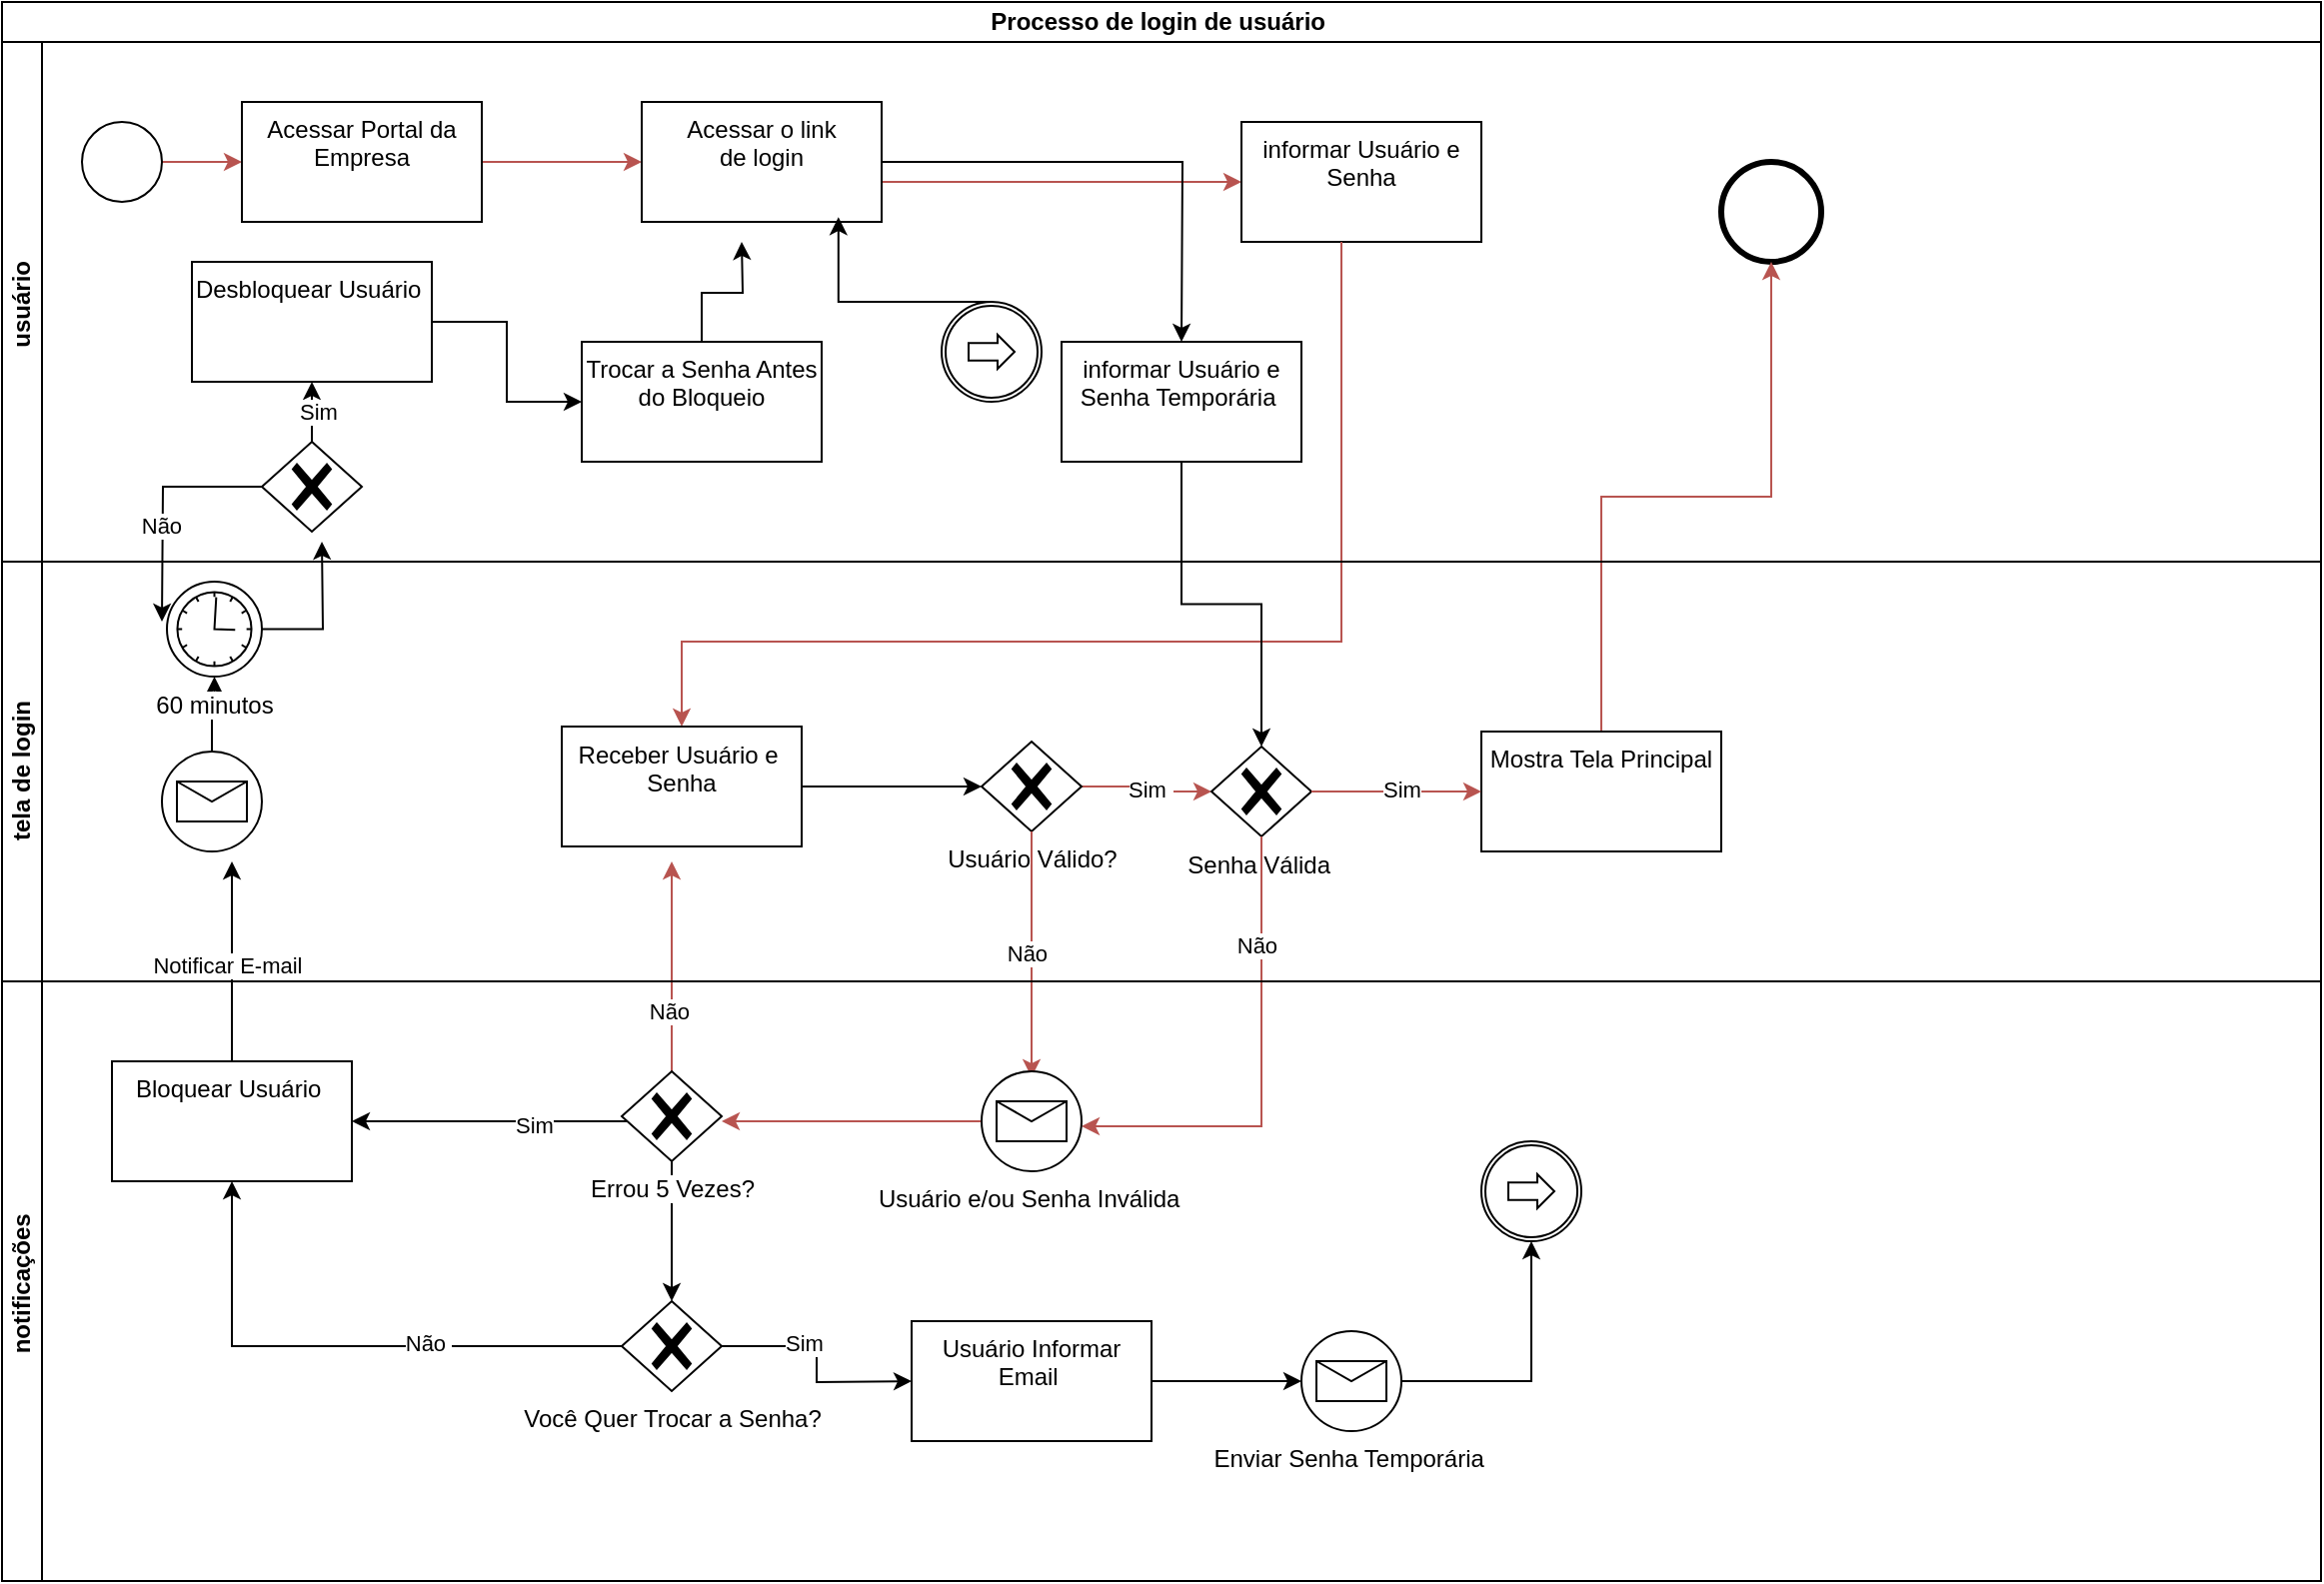 <mxfile version="24.7.16">
  <diagram name="Página-1" id="iztAj0njowZ3JJKUc7U6">
    <mxGraphModel dx="1050" dy="522" grid="1" gridSize="10" guides="1" tooltips="1" connect="1" arrows="1" fold="1" page="1" pageScale="1" pageWidth="827" pageHeight="1169" math="0" shadow="0">
      <root>
        <mxCell id="0" />
        <mxCell id="1" parent="0" />
        <mxCell id="K2zvp9Cle3BON6LFUC2D-2" value="Processo de login de usuário&amp;nbsp;" style="swimlane;html=1;childLayout=stackLayout;resizeParent=1;resizeParentMax=0;horizontal=1;startSize=20;horizontalStack=0;whiteSpace=wrap;" vertex="1" parent="1">
          <mxGeometry x="10" y="60" width="1160" height="790" as="geometry" />
        </mxCell>
        <mxCell id="K2zvp9Cle3BON6LFUC2D-3" value="usuário&amp;nbsp;" style="swimlane;html=1;startSize=20;horizontal=0;" vertex="1" parent="K2zvp9Cle3BON6LFUC2D-2">
          <mxGeometry y="20" width="1160" height="260" as="geometry" />
        </mxCell>
        <mxCell id="K2zvp9Cle3BON6LFUC2D-12" value="" style="edgeStyle=orthogonalEdgeStyle;rounded=0;orthogonalLoop=1;jettySize=auto;html=1;fillColor=#f8cecc;strokeColor=#b85450;" edge="1" parent="K2zvp9Cle3BON6LFUC2D-3" source="K2zvp9Cle3BON6LFUC2D-8" target="K2zvp9Cle3BON6LFUC2D-11">
          <mxGeometry relative="1" as="geometry" />
        </mxCell>
        <mxCell id="K2zvp9Cle3BON6LFUC2D-8" value="" style="points=[[0.145,0.145,0],[0.5,0,0],[0.855,0.145,0],[1,0.5,0],[0.855,0.855,0],[0.5,1,0],[0.145,0.855,0],[0,0.5,0]];shape=mxgraph.bpmn.event;html=1;verticalLabelPosition=bottom;labelBackgroundColor=#ffffff;verticalAlign=top;align=center;perimeter=ellipsePerimeter;outlineConnect=0;aspect=fixed;outline=standard;symbol=general;" vertex="1" parent="K2zvp9Cle3BON6LFUC2D-3">
          <mxGeometry x="40" y="40" width="40" height="40" as="geometry" />
        </mxCell>
        <mxCell id="K2zvp9Cle3BON6LFUC2D-14" value="" style="edgeStyle=orthogonalEdgeStyle;rounded=0;orthogonalLoop=1;jettySize=auto;html=1;fillColor=#f8cecc;strokeColor=#b85450;" edge="1" parent="K2zvp9Cle3BON6LFUC2D-3" source="K2zvp9Cle3BON6LFUC2D-11" target="K2zvp9Cle3BON6LFUC2D-13">
          <mxGeometry relative="1" as="geometry" />
        </mxCell>
        <mxCell id="K2zvp9Cle3BON6LFUC2D-11" value="Acessar Portal da Empresa" style="whiteSpace=wrap;html=1;verticalAlign=top;labelBackgroundColor=#ffffff;" vertex="1" parent="K2zvp9Cle3BON6LFUC2D-3">
          <mxGeometry x="120" y="30" width="120" height="60" as="geometry" />
        </mxCell>
        <mxCell id="K2zvp9Cle3BON6LFUC2D-17" style="edgeStyle=orthogonalEdgeStyle;rounded=0;orthogonalLoop=1;jettySize=auto;html=1;entryX=0;entryY=0.5;entryDx=0;entryDy=0;fillColor=#f8cecc;strokeColor=#b85450;" edge="1" parent="K2zvp9Cle3BON6LFUC2D-3" source="K2zvp9Cle3BON6LFUC2D-13" target="K2zvp9Cle3BON6LFUC2D-15">
          <mxGeometry relative="1" as="geometry">
            <Array as="points">
              <mxPoint x="480" y="70" />
              <mxPoint x="480" y="70" />
            </Array>
          </mxGeometry>
        </mxCell>
        <mxCell id="K2zvp9Cle3BON6LFUC2D-122" style="edgeStyle=orthogonalEdgeStyle;rounded=0;orthogonalLoop=1;jettySize=auto;html=1;" edge="1" parent="K2zvp9Cle3BON6LFUC2D-3" source="K2zvp9Cle3BON6LFUC2D-13">
          <mxGeometry relative="1" as="geometry">
            <mxPoint x="590" y="150" as="targetPoint" />
          </mxGeometry>
        </mxCell>
        <mxCell id="K2zvp9Cle3BON6LFUC2D-13" value="Acessar o link&lt;div&gt;de login&lt;/div&gt;&lt;div&gt;&lt;br&gt;&lt;/div&gt;" style="whiteSpace=wrap;html=1;verticalAlign=top;labelBackgroundColor=#ffffff;" vertex="1" parent="K2zvp9Cle3BON6LFUC2D-3">
          <mxGeometry x="320" y="30" width="120" height="60" as="geometry" />
        </mxCell>
        <mxCell id="K2zvp9Cle3BON6LFUC2D-15" value="informar Usuário e Senha" style="whiteSpace=wrap;html=1;verticalAlign=top;labelBackgroundColor=#ffffff;" vertex="1" parent="K2zvp9Cle3BON6LFUC2D-3">
          <mxGeometry x="620" y="40" width="120" height="60" as="geometry" />
        </mxCell>
        <mxCell id="K2zvp9Cle3BON6LFUC2D-39" value="" style="points=[[0.145,0.145,0],[0.5,0,0],[0.855,0.145,0],[1,0.5,0],[0.855,0.855,0],[0.5,1,0],[0.145,0.855,0],[0,0.5,0]];shape=mxgraph.bpmn.event;html=1;verticalLabelPosition=bottom;labelBackgroundColor=#ffffff;verticalAlign=top;align=center;perimeter=ellipsePerimeter;outlineConnect=0;aspect=fixed;outline=end;symbol=terminate2;" vertex="1" parent="K2zvp9Cle3BON6LFUC2D-3">
          <mxGeometry x="860" y="60" width="50" height="50" as="geometry" />
        </mxCell>
        <mxCell id="K2zvp9Cle3BON6LFUC2D-88" style="edgeStyle=orthogonalEdgeStyle;rounded=0;orthogonalLoop=1;jettySize=auto;html=1;entryX=0;entryY=0.5;entryDx=0;entryDy=0;" edge="1" parent="K2zvp9Cle3BON6LFUC2D-3" source="K2zvp9Cle3BON6LFUC2D-62" target="K2zvp9Cle3BON6LFUC2D-86">
          <mxGeometry relative="1" as="geometry" />
        </mxCell>
        <mxCell id="K2zvp9Cle3BON6LFUC2D-62" value="Desbloquear Usuário&amp;nbsp;" style="whiteSpace=wrap;html=1;verticalAlign=top;labelBackgroundColor=#ffffff;" vertex="1" parent="K2zvp9Cle3BON6LFUC2D-3">
          <mxGeometry x="95" y="110" width="120" height="60" as="geometry" />
        </mxCell>
        <mxCell id="K2zvp9Cle3BON6LFUC2D-78" style="edgeStyle=orthogonalEdgeStyle;rounded=0;orthogonalLoop=1;jettySize=auto;html=1;" edge="1" parent="K2zvp9Cle3BON6LFUC2D-3" source="K2zvp9Cle3BON6LFUC2D-67">
          <mxGeometry relative="1" as="geometry">
            <mxPoint x="80" y="290" as="targetPoint" />
          </mxGeometry>
        </mxCell>
        <mxCell id="K2zvp9Cle3BON6LFUC2D-81" value="Não&amp;nbsp;" style="edgeLabel;html=1;align=center;verticalAlign=middle;resizable=0;points=[];" vertex="1" connectable="0" parent="K2zvp9Cle3BON6LFUC2D-78">
          <mxGeometry x="0.179" relative="1" as="geometry">
            <mxPoint as="offset" />
          </mxGeometry>
        </mxCell>
        <mxCell id="K2zvp9Cle3BON6LFUC2D-83" style="edgeStyle=orthogonalEdgeStyle;rounded=0;orthogonalLoop=1;jettySize=auto;html=1;" edge="1" parent="K2zvp9Cle3BON6LFUC2D-3" source="K2zvp9Cle3BON6LFUC2D-67" target="K2zvp9Cle3BON6LFUC2D-62">
          <mxGeometry relative="1" as="geometry" />
        </mxCell>
        <mxCell id="K2zvp9Cle3BON6LFUC2D-84" value="Sim" style="edgeLabel;html=1;align=center;verticalAlign=middle;resizable=0;points=[];" vertex="1" connectable="0" parent="K2zvp9Cle3BON6LFUC2D-83">
          <mxGeometry x="-0.385" y="-2" relative="1" as="geometry">
            <mxPoint x="1" as="offset" />
          </mxGeometry>
        </mxCell>
        <mxCell id="K2zvp9Cle3BON6LFUC2D-67" value="" style="points=[[0.25,0.25,0],[0.5,0,0],[0.75,0.25,0],[1,0.5,0],[0.75,0.75,0],[0.5,1,0],[0.25,0.75,0],[0,0.5,0]];shape=mxgraph.bpmn.gateway2;html=1;verticalLabelPosition=bottom;labelBackgroundColor=#ffffff;verticalAlign=top;align=center;perimeter=rhombusPerimeter;outlineConnect=0;outline=none;symbol=none;gwType=exclusive;direction=east;" vertex="1" parent="K2zvp9Cle3BON6LFUC2D-3">
          <mxGeometry x="130" y="200" width="50" height="45" as="geometry" />
        </mxCell>
        <mxCell id="K2zvp9Cle3BON6LFUC2D-89" style="edgeStyle=orthogonalEdgeStyle;rounded=0;orthogonalLoop=1;jettySize=auto;html=1;" edge="1" parent="K2zvp9Cle3BON6LFUC2D-3" source="K2zvp9Cle3BON6LFUC2D-86">
          <mxGeometry relative="1" as="geometry">
            <mxPoint x="370" y="100" as="targetPoint" />
          </mxGeometry>
        </mxCell>
        <mxCell id="K2zvp9Cle3BON6LFUC2D-86" value="Trocar a Senha Antes&lt;div&gt;do Bloqueio&lt;/div&gt;" style="whiteSpace=wrap;html=1;verticalAlign=top;labelBackgroundColor=#ffffff;" vertex="1" parent="K2zvp9Cle3BON6LFUC2D-3">
          <mxGeometry x="290" y="150" width="120" height="60" as="geometry" />
        </mxCell>
        <mxCell id="K2zvp9Cle3BON6LFUC2D-120" value="" style="points=[[0.145,0.145,0],[0.5,0,0],[0.855,0.145,0],[1,0.5,0],[0.855,0.855,0],[0.5,1,0],[0.145,0.855,0],[0,0.5,0]];shape=mxgraph.bpmn.event;html=1;verticalLabelPosition=bottom;labelBackgroundColor=#ffffff;verticalAlign=top;align=center;perimeter=ellipsePerimeter;outlineConnect=0;aspect=fixed;outline=catching;symbol=link;" vertex="1" parent="K2zvp9Cle3BON6LFUC2D-3">
          <mxGeometry x="470" y="130" width="50" height="50" as="geometry" />
        </mxCell>
        <mxCell id="K2zvp9Cle3BON6LFUC2D-121" style="edgeStyle=orthogonalEdgeStyle;rounded=0;orthogonalLoop=1;jettySize=auto;html=1;entryX=0.82;entryY=0.96;entryDx=0;entryDy=0;entryPerimeter=0;" edge="1" parent="K2zvp9Cle3BON6LFUC2D-3" source="K2zvp9Cle3BON6LFUC2D-120" target="K2zvp9Cle3BON6LFUC2D-13">
          <mxGeometry relative="1" as="geometry">
            <Array as="points">
              <mxPoint x="418" y="130" />
            </Array>
          </mxGeometry>
        </mxCell>
        <mxCell id="K2zvp9Cle3BON6LFUC2D-123" value="informar Usuário e Senha Temporária&amp;nbsp;" style="whiteSpace=wrap;html=1;verticalAlign=top;labelBackgroundColor=#ffffff;" vertex="1" parent="K2zvp9Cle3BON6LFUC2D-3">
          <mxGeometry x="530" y="150" width="120" height="60" as="geometry" />
        </mxCell>
        <mxCell id="K2zvp9Cle3BON6LFUC2D-19" value="" style="edgeStyle=orthogonalEdgeStyle;rounded=0;orthogonalLoop=1;jettySize=auto;html=1;fillColor=#f8cecc;strokeColor=#b85450;" edge="1" parent="K2zvp9Cle3BON6LFUC2D-2" source="K2zvp9Cle3BON6LFUC2D-15" target="K2zvp9Cle3BON6LFUC2D-18">
          <mxGeometry relative="1" as="geometry">
            <Array as="points">
              <mxPoint x="670" y="320" />
              <mxPoint x="340" y="320" />
            </Array>
          </mxGeometry>
        </mxCell>
        <mxCell id="K2zvp9Cle3BON6LFUC2D-40" style="edgeStyle=orthogonalEdgeStyle;rounded=0;orthogonalLoop=1;jettySize=auto;html=1;entryX=0.5;entryY=1;entryDx=0;entryDy=0;entryPerimeter=0;fillColor=#f8cecc;strokeColor=#b85450;" edge="1" parent="K2zvp9Cle3BON6LFUC2D-2" source="K2zvp9Cle3BON6LFUC2D-37" target="K2zvp9Cle3BON6LFUC2D-39">
          <mxGeometry relative="1" as="geometry" />
        </mxCell>
        <mxCell id="K2zvp9Cle3BON6LFUC2D-6" value="tela de login" style="swimlane;html=1;startSize=20;horizontal=0;" vertex="1" parent="K2zvp9Cle3BON6LFUC2D-2">
          <mxGeometry y="280" width="1160" height="210" as="geometry" />
        </mxCell>
        <mxCell id="K2zvp9Cle3BON6LFUC2D-18" value="Receber Usuário e&amp;nbsp;&lt;div&gt;Senha&lt;/div&gt;" style="whiteSpace=wrap;html=1;verticalAlign=top;labelBackgroundColor=#ffffff;" vertex="1" parent="K2zvp9Cle3BON6LFUC2D-6">
          <mxGeometry x="280" y="82.5" width="120" height="60" as="geometry" />
        </mxCell>
        <mxCell id="K2zvp9Cle3BON6LFUC2D-37" value="Mostra Tela Principal" style="whiteSpace=wrap;html=1;verticalAlign=top;labelBackgroundColor=#ffffff;" vertex="1" parent="K2zvp9Cle3BON6LFUC2D-6">
          <mxGeometry x="740" y="85" width="120" height="60" as="geometry" />
        </mxCell>
        <mxCell id="K2zvp9Cle3BON6LFUC2D-24" value="" style="edgeStyle=orthogonalEdgeStyle;rounded=0;orthogonalLoop=1;jettySize=auto;html=1;fillColor=#f8cecc;strokeColor=#b85450;" edge="1" parent="K2zvp9Cle3BON6LFUC2D-6" source="K2zvp9Cle3BON6LFUC2D-20" target="K2zvp9Cle3BON6LFUC2D-23">
          <mxGeometry relative="1" as="geometry" />
        </mxCell>
        <mxCell id="K2zvp9Cle3BON6LFUC2D-25" value="Sim&amp;nbsp;" style="edgeLabel;html=1;align=center;verticalAlign=middle;resizable=0;points=[];" vertex="1" connectable="0" parent="K2zvp9Cle3BON6LFUC2D-24">
          <mxGeometry x="-0.007" y="1" relative="1" as="geometry">
            <mxPoint as="offset" />
          </mxGeometry>
        </mxCell>
        <mxCell id="K2zvp9Cle3BON6LFUC2D-20" value="Usuário Válido?" style="points=[[0.25,0.25,0],[0.5,0,0],[0.75,0.25,0],[1,0.5,0],[0.75,0.75,0],[0.5,1,0],[0.25,0.75,0],[0,0.5,0]];shape=mxgraph.bpmn.gateway2;html=1;verticalLabelPosition=bottom;labelBackgroundColor=#ffffff;verticalAlign=top;align=center;perimeter=rhombusPerimeter;outlineConnect=0;outline=none;symbol=none;gwType=exclusive;direction=east;" vertex="1" parent="K2zvp9Cle3BON6LFUC2D-6">
          <mxGeometry x="490" y="90" width="50" height="45" as="geometry" />
        </mxCell>
        <mxCell id="K2zvp9Cle3BON6LFUC2D-23" value="Senha Válida&amp;nbsp;" style="points=[[0.25,0.25,0],[0.5,0,0],[0.75,0.25,0],[1,0.5,0],[0.75,0.75,0],[0.5,1,0],[0.25,0.75,0],[0,0.5,0]];shape=mxgraph.bpmn.gateway2;html=1;verticalLabelPosition=bottom;labelBackgroundColor=#ffffff;verticalAlign=top;align=center;perimeter=rhombusPerimeter;outlineConnect=0;outline=none;symbol=none;gwType=exclusive;" vertex="1" parent="K2zvp9Cle3BON6LFUC2D-6">
          <mxGeometry x="605" y="92.5" width="50" height="45" as="geometry" />
        </mxCell>
        <mxCell id="K2zvp9Cle3BON6LFUC2D-30" style="edgeStyle=orthogonalEdgeStyle;rounded=0;orthogonalLoop=1;jettySize=auto;html=1;fillColor=#f8cecc;strokeColor=#b85450;" edge="1" parent="K2zvp9Cle3BON6LFUC2D-6" source="K2zvp9Cle3BON6LFUC2D-20">
          <mxGeometry relative="1" as="geometry">
            <mxPoint x="515" y="258" as="targetPoint" />
            <Array as="points">
              <mxPoint x="515" y="227.5" />
              <mxPoint x="515" y="227.5" />
            </Array>
          </mxGeometry>
        </mxCell>
        <mxCell id="K2zvp9Cle3BON6LFUC2D-32" value="Não&amp;nbsp;" style="edgeLabel;html=1;align=center;verticalAlign=middle;resizable=0;points=[];" vertex="1" connectable="0" parent="K2zvp9Cle3BON6LFUC2D-30">
          <mxGeometry x="-0.008" y="-1" relative="1" as="geometry">
            <mxPoint as="offset" />
          </mxGeometry>
        </mxCell>
        <mxCell id="K2zvp9Cle3BON6LFUC2D-35" style="edgeStyle=orthogonalEdgeStyle;rounded=0;orthogonalLoop=1;jettySize=auto;html=1;entryX=1;entryY=0.5;entryDx=0;entryDy=0;entryPerimeter=0;fillColor=#f8cecc;strokeColor=#b85450;" edge="1" parent="K2zvp9Cle3BON6LFUC2D-6" source="K2zvp9Cle3BON6LFUC2D-23">
          <mxGeometry relative="1" as="geometry">
            <mxPoint x="540" y="282.5" as="targetPoint" />
            <Array as="points">
              <mxPoint x="630" y="282.5" />
            </Array>
          </mxGeometry>
        </mxCell>
        <mxCell id="K2zvp9Cle3BON6LFUC2D-36" value="Não&amp;nbsp;" style="edgeLabel;html=1;align=center;verticalAlign=middle;resizable=0;points=[];" vertex="1" connectable="0" parent="K2zvp9Cle3BON6LFUC2D-35">
          <mxGeometry x="-0.536" y="-1" relative="1" as="geometry">
            <mxPoint as="offset" />
          </mxGeometry>
        </mxCell>
        <mxCell id="K2zvp9Cle3BON6LFUC2D-49" style="edgeStyle=orthogonalEdgeStyle;rounded=0;orthogonalLoop=1;jettySize=auto;html=1;fillColor=#f8cecc;strokeColor=#b85450;" edge="1" parent="K2zvp9Cle3BON6LFUC2D-6">
          <mxGeometry relative="1" as="geometry">
            <mxPoint x="335" y="150" as="targetPoint" />
            <mxPoint x="335" y="257.5" as="sourcePoint" />
          </mxGeometry>
        </mxCell>
        <mxCell id="K2zvp9Cle3BON6LFUC2D-50" value="Não&amp;nbsp;" style="edgeLabel;html=1;align=center;verticalAlign=middle;resizable=0;points=[];" vertex="1" connectable="0" parent="K2zvp9Cle3BON6LFUC2D-49">
          <mxGeometry x="-0.398" relative="1" as="geometry">
            <mxPoint as="offset" />
          </mxGeometry>
        </mxCell>
        <mxCell id="K2zvp9Cle3BON6LFUC2D-45" style="edgeStyle=orthogonalEdgeStyle;rounded=0;orthogonalLoop=1;jettySize=auto;html=1;entryX=1;entryY=0.5;entryDx=0;entryDy=0;entryPerimeter=0;fillColor=#f8cecc;strokeColor=#b85450;" edge="1" parent="K2zvp9Cle3BON6LFUC2D-6">
          <mxGeometry relative="1" as="geometry">
            <mxPoint x="490" y="280" as="sourcePoint" />
            <mxPoint x="360" y="280" as="targetPoint" />
          </mxGeometry>
        </mxCell>
        <mxCell id="K2zvp9Cle3BON6LFUC2D-41" style="edgeStyle=orthogonalEdgeStyle;rounded=0;orthogonalLoop=1;jettySize=auto;html=1;entryX=0;entryY=0.5;entryDx=0;entryDy=0;entryPerimeter=0;" edge="1" parent="K2zvp9Cle3BON6LFUC2D-6" source="K2zvp9Cle3BON6LFUC2D-18" target="K2zvp9Cle3BON6LFUC2D-20">
          <mxGeometry relative="1" as="geometry" />
        </mxCell>
        <mxCell id="K2zvp9Cle3BON6LFUC2D-38" value="" style="edgeStyle=orthogonalEdgeStyle;rounded=0;orthogonalLoop=1;jettySize=auto;html=1;fillColor=#f8cecc;strokeColor=#b85450;" edge="1" parent="K2zvp9Cle3BON6LFUC2D-6" source="K2zvp9Cle3BON6LFUC2D-23" target="K2zvp9Cle3BON6LFUC2D-37">
          <mxGeometry relative="1" as="geometry" />
        </mxCell>
        <mxCell id="K2zvp9Cle3BON6LFUC2D-125" value="Sim" style="edgeLabel;html=1;align=center;verticalAlign=middle;resizable=0;points=[];" vertex="1" connectable="0" parent="K2zvp9Cle3BON6LFUC2D-38">
          <mxGeometry x="0.054" y="1" relative="1" as="geometry">
            <mxPoint as="offset" />
          </mxGeometry>
        </mxCell>
        <mxCell id="K2zvp9Cle3BON6LFUC2D-66" value="" style="edgeStyle=orthogonalEdgeStyle;rounded=0;orthogonalLoop=1;jettySize=auto;html=1;" edge="1" parent="K2zvp9Cle3BON6LFUC2D-6" source="K2zvp9Cle3BON6LFUC2D-53" target="K2zvp9Cle3BON6LFUC2D-59">
          <mxGeometry relative="1" as="geometry" />
        </mxCell>
        <mxCell id="K2zvp9Cle3BON6LFUC2D-53" value="" style="points=[[0.145,0.145,0],[0.5,0,0],[0.855,0.145,0],[1,0.5,0],[0.855,0.855,0],[0.5,1,0],[0.145,0.855,0],[0,0.5,0]];shape=mxgraph.bpmn.event;html=1;verticalLabelPosition=bottom;labelBackgroundColor=#ffffff;verticalAlign=top;align=center;perimeter=ellipsePerimeter;outlineConnect=0;aspect=fixed;outline=standard;symbol=message;" vertex="1" parent="K2zvp9Cle3BON6LFUC2D-6">
          <mxGeometry x="80" y="95" width="50" height="50" as="geometry" />
        </mxCell>
        <mxCell id="K2zvp9Cle3BON6LFUC2D-80" style="edgeStyle=orthogonalEdgeStyle;rounded=0;orthogonalLoop=1;jettySize=auto;html=1;" edge="1" parent="K2zvp9Cle3BON6LFUC2D-6" source="K2zvp9Cle3BON6LFUC2D-59">
          <mxGeometry relative="1" as="geometry">
            <mxPoint x="160" y="-10" as="targetPoint" />
          </mxGeometry>
        </mxCell>
        <mxCell id="K2zvp9Cle3BON6LFUC2D-59" value="60 minutos" style="points=[[0.145,0.145,0],[0.5,0,0],[0.855,0.145,0],[1,0.5,0],[0.855,0.855,0],[0.5,1,0],[0.145,0.855,0],[0,0.5,0]];shape=mxgraph.bpmn.event;html=1;verticalLabelPosition=bottom;labelBackgroundColor=#ffffff;verticalAlign=top;align=center;perimeter=ellipsePerimeter;outlineConnect=0;aspect=fixed;outline=standard;symbol=timer;" vertex="1" parent="K2zvp9Cle3BON6LFUC2D-6">
          <mxGeometry x="82.5" y="10" width="47.5" height="47.5" as="geometry" />
        </mxCell>
        <mxCell id="K2zvp9Cle3BON6LFUC2D-4" value="notificações&amp;nbsp;" style="swimlane;html=1;startSize=20;horizontal=0;" vertex="1" parent="K2zvp9Cle3BON6LFUC2D-2">
          <mxGeometry y="490" width="1160" height="300" as="geometry" />
        </mxCell>
        <mxCell id="K2zvp9Cle3BON6LFUC2D-28" value="Usuário e/ou Senha Inválida&amp;nbsp;" style="points=[[0.145,0.145,0],[0.5,0,0],[0.855,0.145,0],[1,0.5,0],[0.855,0.855,0],[0.5,1,0],[0.145,0.855,0],[0,0.5,0]];shape=mxgraph.bpmn.event;html=1;verticalLabelPosition=bottom;labelBackgroundColor=#ffffff;verticalAlign=top;align=center;perimeter=ellipsePerimeter;outlineConnect=0;aspect=fixed;outline=standard;symbol=message;" vertex="1" parent="K2zvp9Cle3BON6LFUC2D-4">
          <mxGeometry x="490" y="45" width="50" height="50" as="geometry" />
        </mxCell>
        <mxCell id="K2zvp9Cle3BON6LFUC2D-61" style="edgeStyle=orthogonalEdgeStyle;rounded=0;orthogonalLoop=1;jettySize=auto;html=1;entryX=1;entryY=0.5;entryDx=0;entryDy=0;" edge="1" parent="K2zvp9Cle3BON6LFUC2D-4" source="K2zvp9Cle3BON6LFUC2D-43" target="K2zvp9Cle3BON6LFUC2D-51">
          <mxGeometry relative="1" as="geometry">
            <Array as="points">
              <mxPoint x="280" y="70" />
              <mxPoint x="280" y="70" />
            </Array>
          </mxGeometry>
        </mxCell>
        <mxCell id="K2zvp9Cle3BON6LFUC2D-90" value="Sim" style="edgeLabel;html=1;align=center;verticalAlign=middle;resizable=0;points=[];" vertex="1" connectable="0" parent="K2zvp9Cle3BON6LFUC2D-61">
          <mxGeometry x="-0.318" y="2" relative="1" as="geometry">
            <mxPoint as="offset" />
          </mxGeometry>
        </mxCell>
        <mxCell id="K2zvp9Cle3BON6LFUC2D-108" style="edgeStyle=orthogonalEdgeStyle;rounded=0;orthogonalLoop=1;jettySize=auto;html=1;" edge="1" parent="K2zvp9Cle3BON6LFUC2D-4" source="K2zvp9Cle3BON6LFUC2D-43" target="K2zvp9Cle3BON6LFUC2D-107">
          <mxGeometry relative="1" as="geometry" />
        </mxCell>
        <mxCell id="K2zvp9Cle3BON6LFUC2D-43" value="Errou 5 Vezes?" style="points=[[0.25,0.25,0],[0.5,0,0],[0.75,0.25,0],[1,0.5,0],[0.75,0.75,0],[0.5,1,0],[0.25,0.75,0],[0,0.5,0]];shape=mxgraph.bpmn.gateway2;html=1;verticalLabelPosition=bottom;labelBackgroundColor=#ffffff;verticalAlign=top;align=center;perimeter=rhombusPerimeter;outlineConnect=0;outline=none;symbol=none;gwType=exclusive;direction=east;" vertex="1" parent="K2zvp9Cle3BON6LFUC2D-4">
          <mxGeometry x="310" y="45" width="50" height="45" as="geometry" />
        </mxCell>
        <mxCell id="K2zvp9Cle3BON6LFUC2D-74" style="edgeStyle=orthogonalEdgeStyle;rounded=0;orthogonalLoop=1;jettySize=auto;html=1;" edge="1" parent="K2zvp9Cle3BON6LFUC2D-4" source="K2zvp9Cle3BON6LFUC2D-51">
          <mxGeometry relative="1" as="geometry">
            <mxPoint x="115" y="-60" as="targetPoint" />
          </mxGeometry>
        </mxCell>
        <mxCell id="K2zvp9Cle3BON6LFUC2D-75" value="Notificar E-mail&amp;nbsp;" style="edgeLabel;html=1;align=center;verticalAlign=middle;resizable=0;points=[];" vertex="1" connectable="0" parent="K2zvp9Cle3BON6LFUC2D-74">
          <mxGeometry x="-0.045" y="1" relative="1" as="geometry">
            <mxPoint as="offset" />
          </mxGeometry>
        </mxCell>
        <mxCell id="K2zvp9Cle3BON6LFUC2D-51" value="Bloquear Usuário&amp;nbsp;" style="whiteSpace=wrap;html=1;verticalAlign=top;labelBackgroundColor=#ffffff;" vertex="1" parent="K2zvp9Cle3BON6LFUC2D-4">
          <mxGeometry x="55" y="40" width="120" height="60" as="geometry" />
        </mxCell>
        <mxCell id="K2zvp9Cle3BON6LFUC2D-109" style="edgeStyle=orthogonalEdgeStyle;rounded=0;orthogonalLoop=1;jettySize=auto;html=1;entryX=0.5;entryY=1;entryDx=0;entryDy=0;" edge="1" parent="K2zvp9Cle3BON6LFUC2D-4" source="K2zvp9Cle3BON6LFUC2D-107" target="K2zvp9Cle3BON6LFUC2D-51">
          <mxGeometry relative="1" as="geometry" />
        </mxCell>
        <mxCell id="K2zvp9Cle3BON6LFUC2D-110" value="Não&amp;nbsp;" style="edgeLabel;html=1;align=center;verticalAlign=middle;resizable=0;points=[];" vertex="1" connectable="0" parent="K2zvp9Cle3BON6LFUC2D-109">
          <mxGeometry x="-0.299" y="-2" relative="1" as="geometry">
            <mxPoint as="offset" />
          </mxGeometry>
        </mxCell>
        <mxCell id="K2zvp9Cle3BON6LFUC2D-112" value="" style="edgeStyle=orthogonalEdgeStyle;rounded=0;orthogonalLoop=1;jettySize=auto;html=1;" edge="1" parent="K2zvp9Cle3BON6LFUC2D-4" source="K2zvp9Cle3BON6LFUC2D-107">
          <mxGeometry relative="1" as="geometry">
            <mxPoint x="455" y="200" as="targetPoint" />
          </mxGeometry>
        </mxCell>
        <mxCell id="K2zvp9Cle3BON6LFUC2D-113" value="Sim" style="edgeLabel;html=1;align=center;verticalAlign=middle;resizable=0;points=[];" vertex="1" connectable="0" parent="K2zvp9Cle3BON6LFUC2D-112">
          <mxGeometry x="-0.275" y="2" relative="1" as="geometry">
            <mxPoint as="offset" />
          </mxGeometry>
        </mxCell>
        <mxCell id="K2zvp9Cle3BON6LFUC2D-107" value="Você Quer Trocar a Senha?" style="points=[[0.25,0.25,0],[0.5,0,0],[0.75,0.25,0],[1,0.5,0],[0.75,0.75,0],[0.5,1,0],[0.25,0.75,0],[0,0.5,0]];shape=mxgraph.bpmn.gateway2;html=1;verticalLabelPosition=bottom;labelBackgroundColor=#ffffff;verticalAlign=top;align=center;perimeter=rhombusPerimeter;outlineConnect=0;outline=none;symbol=none;gwType=exclusive;direction=east;" vertex="1" parent="K2zvp9Cle3BON6LFUC2D-4">
          <mxGeometry x="310" y="160" width="50" height="45" as="geometry" />
        </mxCell>
        <mxCell id="K2zvp9Cle3BON6LFUC2D-119" style="edgeStyle=orthogonalEdgeStyle;rounded=0;orthogonalLoop=1;jettySize=auto;html=1;" edge="1" parent="K2zvp9Cle3BON6LFUC2D-4" source="K2zvp9Cle3BON6LFUC2D-114" target="K2zvp9Cle3BON6LFUC2D-118">
          <mxGeometry relative="1" as="geometry" />
        </mxCell>
        <mxCell id="K2zvp9Cle3BON6LFUC2D-114" value="Enviar Senha Temporária&amp;nbsp;" style="points=[[0.145,0.145,0],[0.5,0,0],[0.855,0.145,0],[1,0.5,0],[0.855,0.855,0],[0.5,1,0],[0.145,0.855,0],[0,0.5,0]];shape=mxgraph.bpmn.event;html=1;verticalLabelPosition=bottom;labelBackgroundColor=#ffffff;verticalAlign=top;align=center;perimeter=ellipsePerimeter;outlineConnect=0;aspect=fixed;outline=standard;symbol=message;" vertex="1" parent="K2zvp9Cle3BON6LFUC2D-4">
          <mxGeometry x="650" y="175" width="50" height="50" as="geometry" />
        </mxCell>
        <mxCell id="K2zvp9Cle3BON6LFUC2D-115" value="Usuário Informar&lt;div&gt;Email&amp;nbsp;&lt;/div&gt;" style="whiteSpace=wrap;html=1;verticalAlign=top;labelBackgroundColor=#ffffff;" vertex="1" parent="K2zvp9Cle3BON6LFUC2D-4">
          <mxGeometry x="455" y="170" width="120" height="60" as="geometry" />
        </mxCell>
        <mxCell id="K2zvp9Cle3BON6LFUC2D-117" style="edgeStyle=orthogonalEdgeStyle;rounded=0;orthogonalLoop=1;jettySize=auto;html=1;entryX=0;entryY=0.5;entryDx=0;entryDy=0;entryPerimeter=0;" edge="1" parent="K2zvp9Cle3BON6LFUC2D-4" source="K2zvp9Cle3BON6LFUC2D-115" target="K2zvp9Cle3BON6LFUC2D-114">
          <mxGeometry relative="1" as="geometry" />
        </mxCell>
        <mxCell id="K2zvp9Cle3BON6LFUC2D-118" value="" style="points=[[0.145,0.145,0],[0.5,0,0],[0.855,0.145,0],[1,0.5,0],[0.855,0.855,0],[0.5,1,0],[0.145,0.855,0],[0,0.5,0]];shape=mxgraph.bpmn.event;html=1;verticalLabelPosition=bottom;labelBackgroundColor=#ffffff;verticalAlign=top;align=center;perimeter=ellipsePerimeter;outlineConnect=0;aspect=fixed;outline=catching;symbol=link;" vertex="1" parent="K2zvp9Cle3BON6LFUC2D-4">
          <mxGeometry x="740" y="80" width="50" height="50" as="geometry" />
        </mxCell>
        <mxCell id="K2zvp9Cle3BON6LFUC2D-124" style="edgeStyle=orthogonalEdgeStyle;rounded=0;orthogonalLoop=1;jettySize=auto;html=1;entryX=0.5;entryY=0;entryDx=0;entryDy=0;entryPerimeter=0;" edge="1" parent="K2zvp9Cle3BON6LFUC2D-2" source="K2zvp9Cle3BON6LFUC2D-123" target="K2zvp9Cle3BON6LFUC2D-23">
          <mxGeometry relative="1" as="geometry" />
        </mxCell>
      </root>
    </mxGraphModel>
  </diagram>
</mxfile>
